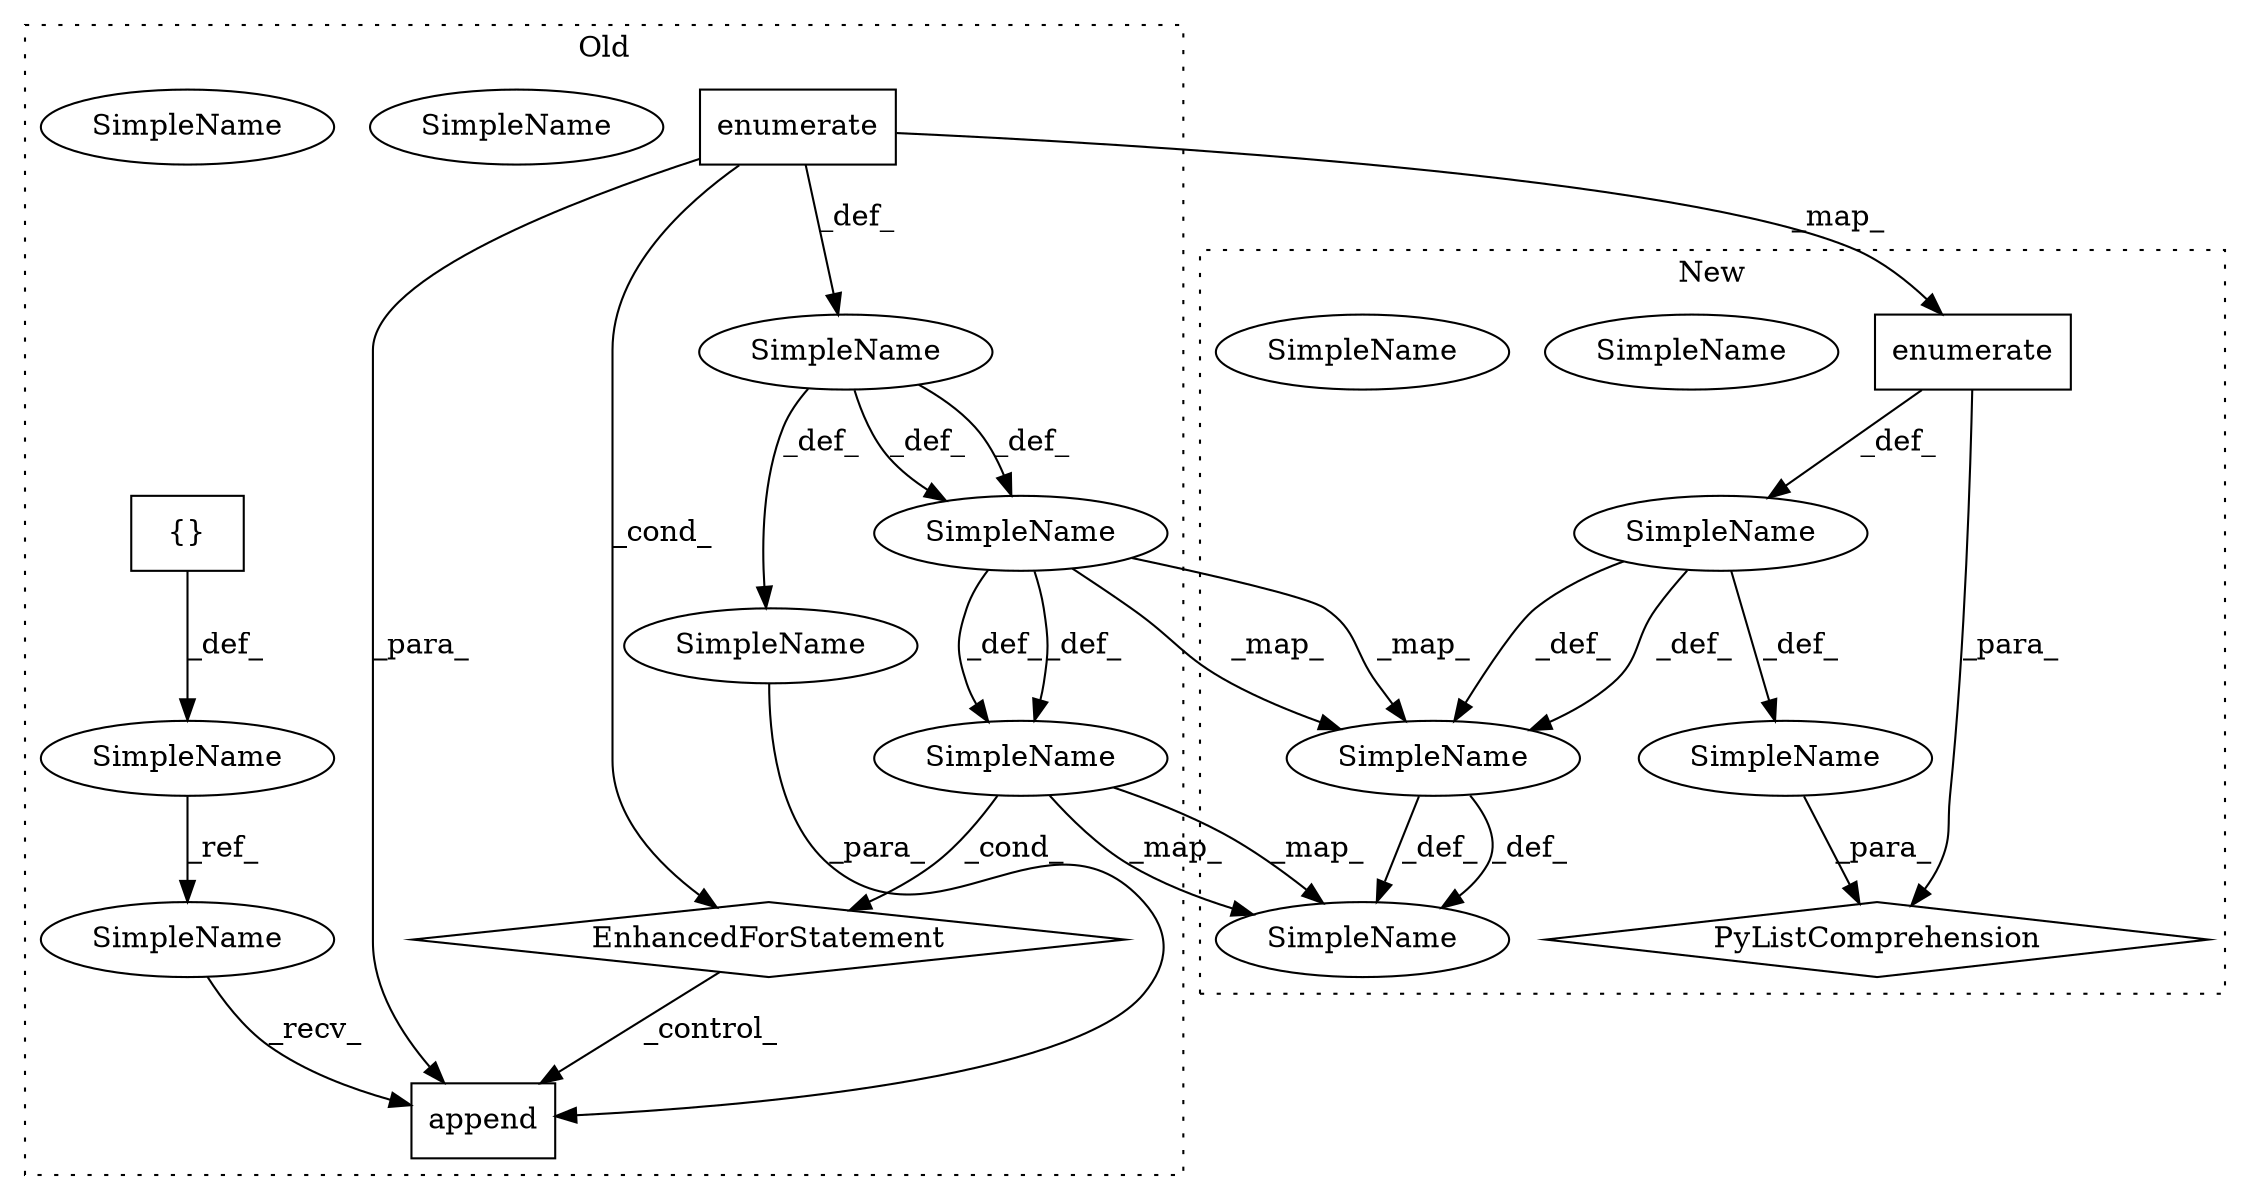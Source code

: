 digraph G {
subgraph cluster0 {
1 [label="enumerate" a="32" s="3084,3106" l="10,1" shape="box"];
3 [label="SimpleName" a="42" s="3056" l="1" shape="ellipse"];
6 [label="SimpleName" a="42" s="3056" l="1" shape="ellipse"];
7 [label="SimpleName" a="42" s="3076" l="5" shape="ellipse"];
10 [label="SimpleName" a="42" s="3076" l="5" shape="ellipse"];
12 [label="SimpleName" a="42" s="" l="" shape="ellipse"];
15 [label="SimpleName" a="42" s="" l="" shape="ellipse"];
16 [label="append" a="32" s="3129,3154" l="7,1" shape="box"];
17 [label="{}" a="4" s="2991" l="2" shape="box"];
18 [label="EnhancedForStatement" a="70" s="2999,3107" l="63,2" shape="diamond"];
19 [label="SimpleName" a="42" s="2970" l="11" shape="ellipse"];
20 [label="SimpleName" a="42" s="3117" l="11" shape="ellipse"];
label = "Old";
style="dotted";
}
subgraph cluster1 {
2 [label="enumerate" a="32" s="3250,3272" l="10,1" shape="box"];
4 [label="SimpleName" a="42" s="3222" l="1" shape="ellipse"];
5 [label="SimpleName" a="42" s="3222" l="1" shape="ellipse"];
8 [label="SimpleName" a="42" s="3242" l="5" shape="ellipse"];
9 [label="SimpleName" a="42" s="3242" l="5" shape="ellipse"];
11 [label="SimpleName" a="42" s="" l="" shape="ellipse"];
13 [label="SimpleName" a="42" s="" l="" shape="ellipse"];
14 [label="PyListComprehension" a="109" s="3143" l="147" shape="diamond"];
label = "New";
style="dotted";
}
1 -> 12 [label="_def_"];
1 -> 16 [label="_para_"];
1 -> 18 [label="_cond_"];
1 -> 2 [label="_map_"];
2 -> 11 [label="_def_"];
2 -> 14 [label="_para_"];
5 -> 9 [label="_def_"];
5 -> 9 [label="_def_"];
6 -> 5 [label="_map_"];
6 -> 10 [label="_def_"];
6 -> 10 [label="_def_"];
6 -> 5 [label="_map_"];
10 -> 18 [label="_cond_"];
10 -> 9 [label="_map_"];
10 -> 9 [label="_map_"];
11 -> 5 [label="_def_"];
11 -> 13 [label="_def_"];
11 -> 5 [label="_def_"];
12 -> 6 [label="_def_"];
12 -> 15 [label="_def_"];
12 -> 6 [label="_def_"];
13 -> 14 [label="_para_"];
15 -> 16 [label="_para_"];
17 -> 19 [label="_def_"];
18 -> 16 [label="_control_"];
19 -> 20 [label="_ref_"];
20 -> 16 [label="_recv_"];
}